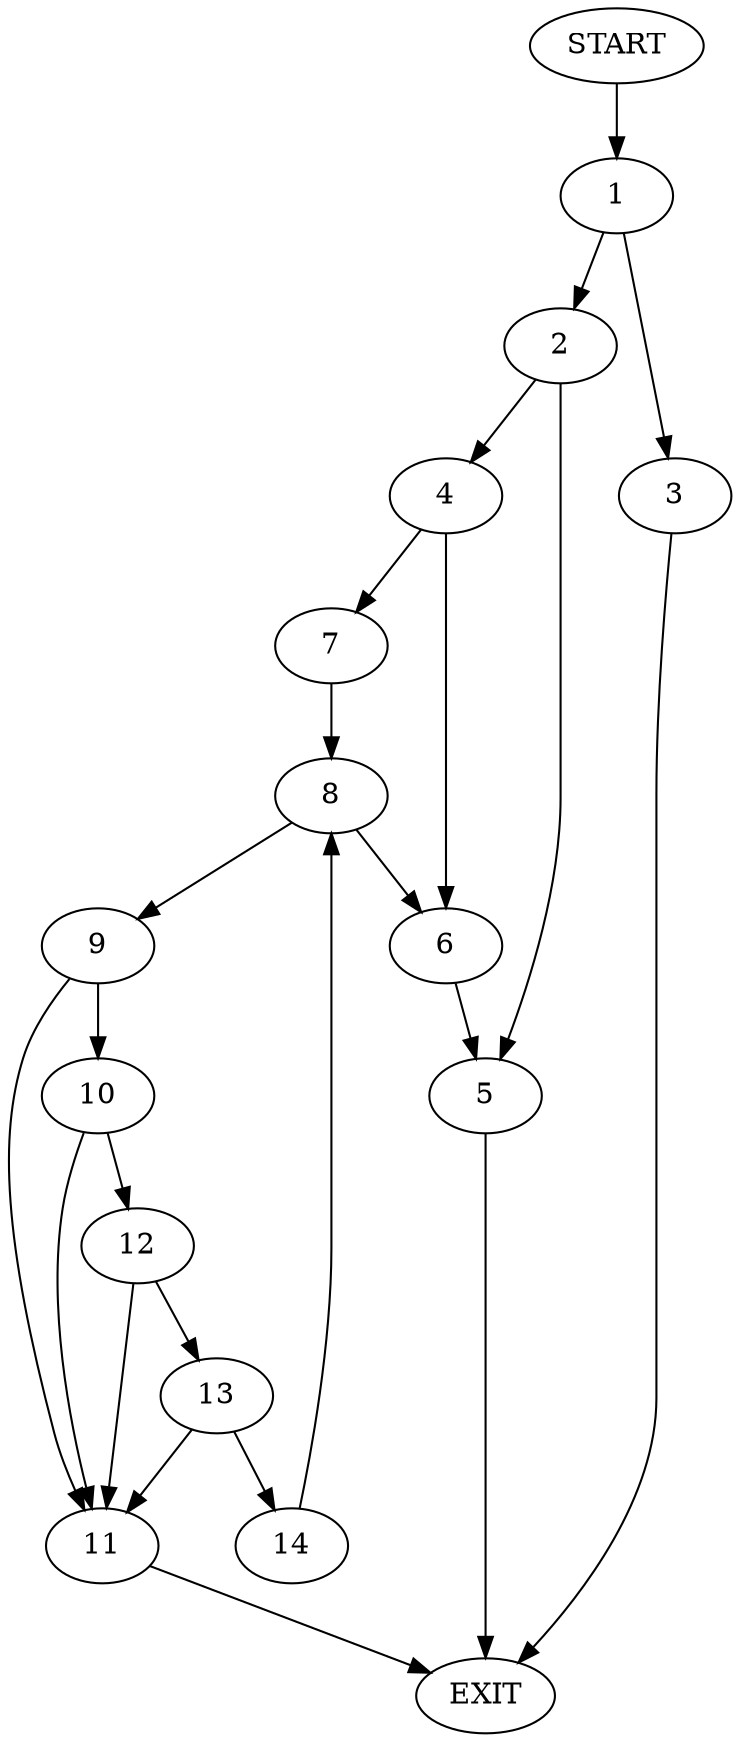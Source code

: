 digraph {
0 [label="START"]
15 [label="EXIT"]
0 -> 1
1 -> 2
1 -> 3
2 -> 4
2 -> 5
3 -> 15
4 -> 6
4 -> 7
5 -> 15
7 -> 8
6 -> 5
8 -> 9
8 -> 6
9 -> 10
9 -> 11
10 -> 12
10 -> 11
11 -> 15
12 -> 11
12 -> 13
13 -> 14
13 -> 11
14 -> 8
}
